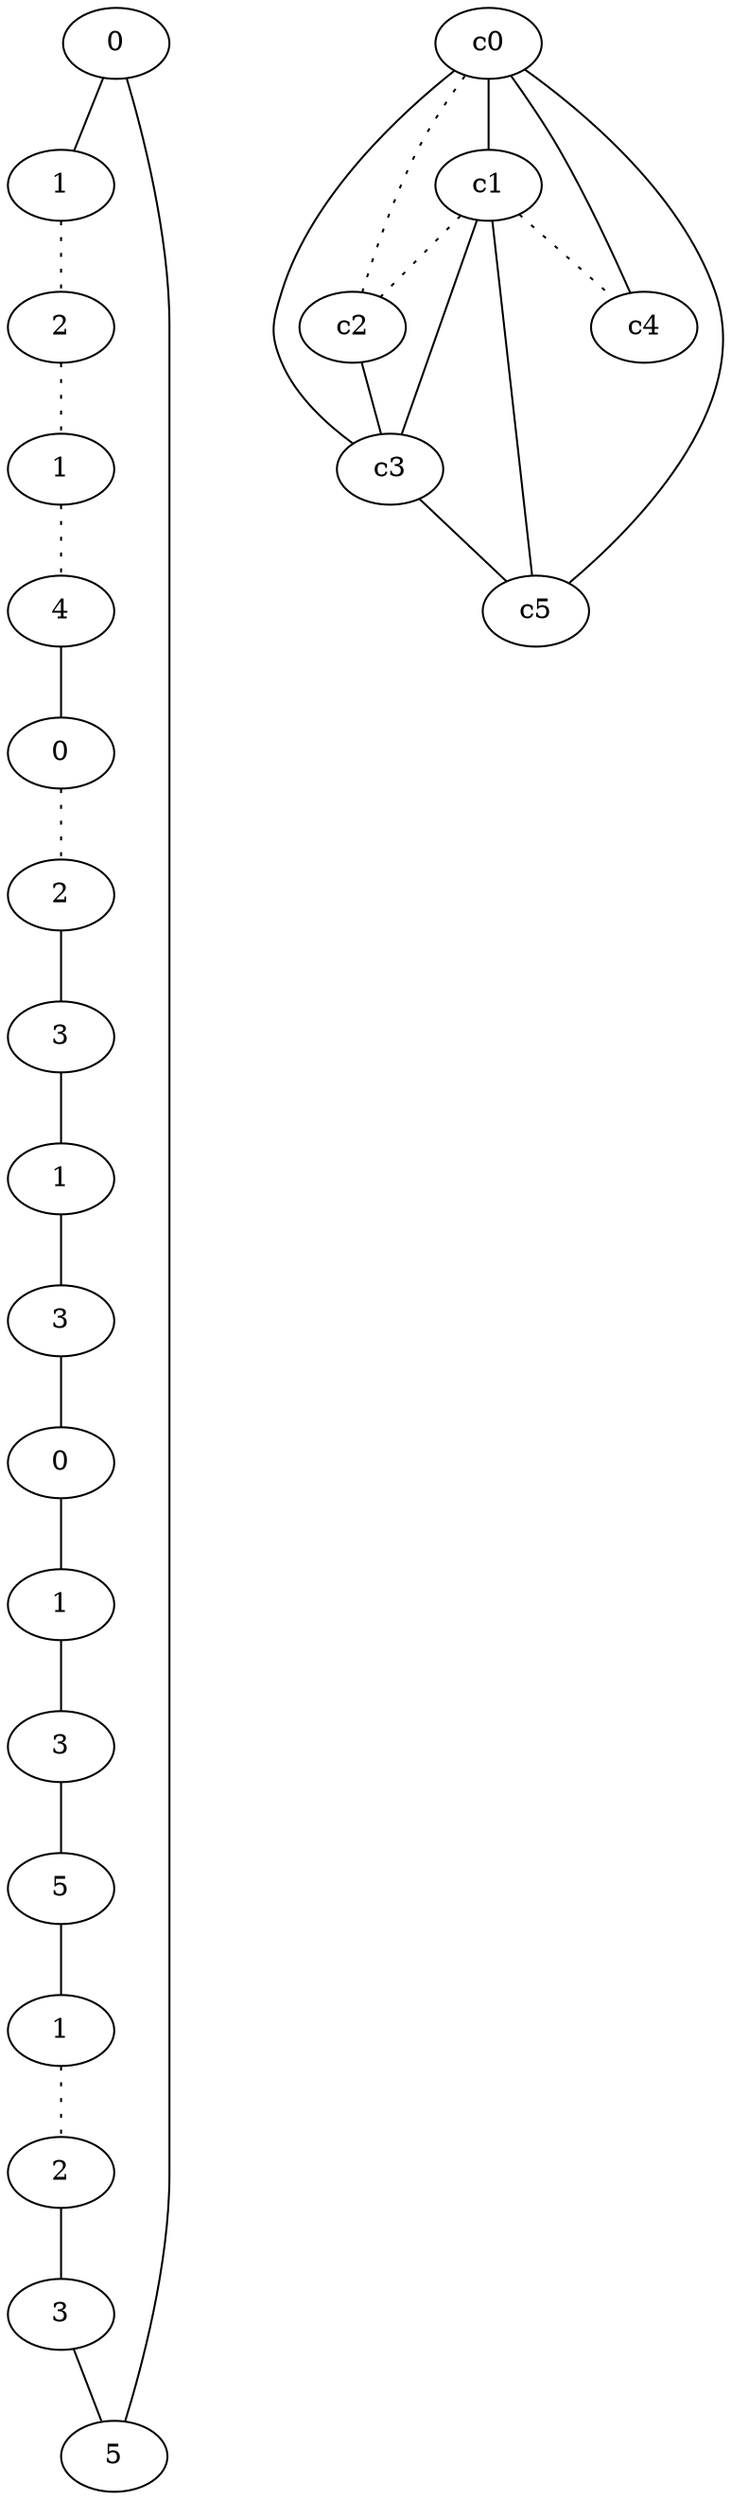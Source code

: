 graph {
a0[label=0];
a1[label=1];
a2[label=2];
a3[label=1];
a4[label=4];
a5[label=0];
a6[label=2];
a7[label=3];
a8[label=1];
a9[label=3];
a10[label=0];
a11[label=1];
a12[label=3];
a13[label=5];
a14[label=1];
a15[label=2];
a16[label=3];
a17[label=5];
a0 -- a1;
a0 -- a17;
a1 -- a2 [style=dotted];
a2 -- a3 [style=dotted];
a3 -- a4 [style=dotted];
a4 -- a5;
a5 -- a6 [style=dotted];
a6 -- a7;
a7 -- a8;
a8 -- a9;
a9 -- a10;
a10 -- a11;
a11 -- a12;
a12 -- a13;
a13 -- a14;
a14 -- a15 [style=dotted];
a15 -- a16;
a16 -- a17;
c0 -- c1;
c0 -- c2 [style=dotted];
c0 -- c3;
c0 -- c4;
c0 -- c5;
c1 -- c2 [style=dotted];
c1 -- c3;
c1 -- c4 [style=dotted];
c1 -- c5;
c2 -- c3;
c3 -- c5;
}
